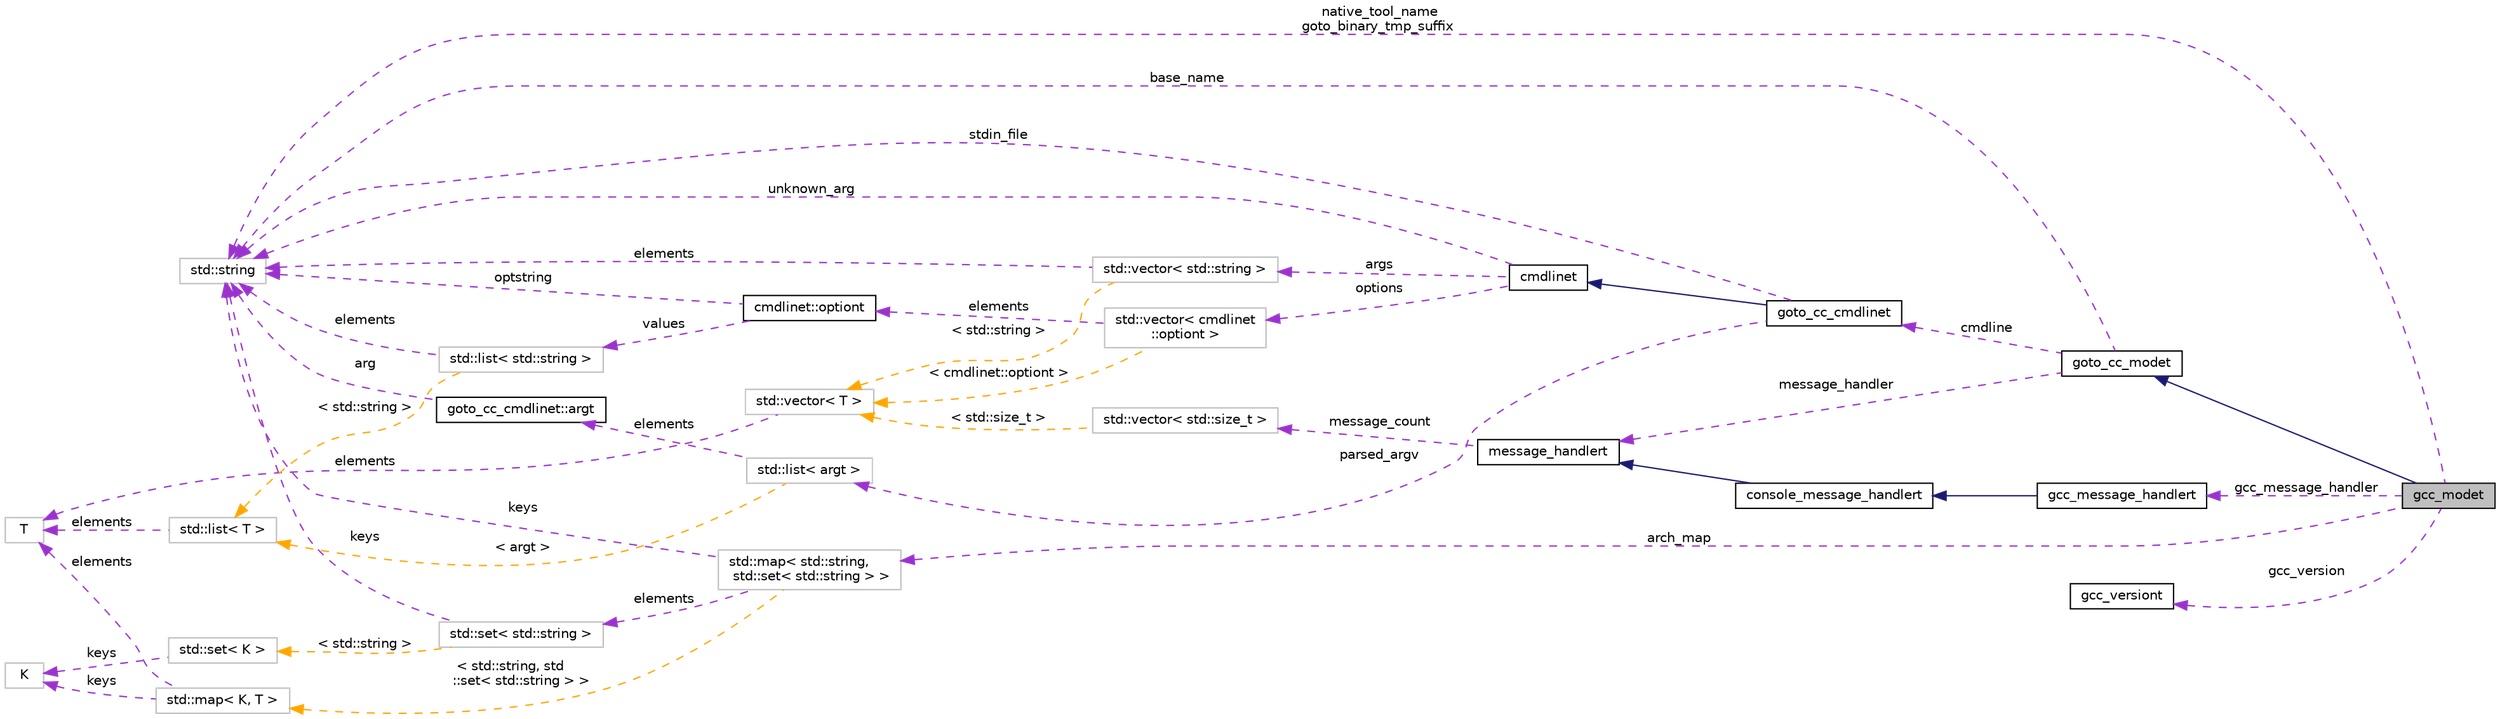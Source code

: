 digraph "gcc_modet"
{
 // LATEX_PDF_SIZE
  bgcolor="transparent";
  edge [fontname="Helvetica",fontsize="10",labelfontname="Helvetica",labelfontsize="10"];
  node [fontname="Helvetica",fontsize="10",shape=record];
  rankdir="LR";
  Node1 [label="gcc_modet",height=0.2,width=0.4,color="black", fillcolor="grey75", style="filled", fontcolor="black",tooltip=" "];
  Node2 -> Node1 [dir="back",color="midnightblue",fontsize="10",style="solid",fontname="Helvetica"];
  Node2 [label="goto_cc_modet",height=0.2,width=0.4,color="black",URL="$classgoto__cc__modet.html",tooltip=" "];
  Node3 -> Node2 [dir="back",color="darkorchid3",fontsize="10",style="dashed",label=" message_handler" ,fontname="Helvetica"];
  Node3 [label="message_handlert",height=0.2,width=0.4,color="black",URL="$classmessage__handlert.html",tooltip=" "];
  Node4 -> Node3 [dir="back",color="darkorchid3",fontsize="10",style="dashed",label=" message_count" ,fontname="Helvetica"];
  Node4 [label="std::vector\< std::size_t \>",height=0.2,width=0.4,color="grey75",tooltip=" "];
  Node5 -> Node4 [dir="back",color="orange",fontsize="10",style="dashed",label=" \< std::size_t \>" ,fontname="Helvetica"];
  Node5 [label="std::vector\< T \>",height=0.2,width=0.4,color="grey75",tooltip="STL class."];
  Node6 -> Node5 [dir="back",color="darkorchid3",fontsize="10",style="dashed",label=" elements" ,fontname="Helvetica"];
  Node6 [label="T",height=0.2,width=0.4,color="grey75",tooltip=" "];
  Node7 -> Node2 [dir="back",color="darkorchid3",fontsize="10",style="dashed",label=" cmdline" ,fontname="Helvetica"];
  Node7 [label="goto_cc_cmdlinet",height=0.2,width=0.4,color="black",URL="$classgoto__cc__cmdlinet.html",tooltip=" "];
  Node8 -> Node7 [dir="back",color="midnightblue",fontsize="10",style="solid",fontname="Helvetica"];
  Node8 [label="cmdlinet",height=0.2,width=0.4,color="black",URL="$classcmdlinet.html",tooltip=" "];
  Node9 -> Node8 [dir="back",color="darkorchid3",fontsize="10",style="dashed",label=" options" ,fontname="Helvetica"];
  Node9 [label="std::vector\< cmdlinet\l::optiont \>",height=0.2,width=0.4,color="grey75",tooltip=" "];
  Node10 -> Node9 [dir="back",color="darkorchid3",fontsize="10",style="dashed",label=" elements" ,fontname="Helvetica"];
  Node10 [label="cmdlinet::optiont",height=0.2,width=0.4,color="black",URL="$structcmdlinet_1_1optiont.html",tooltip=" "];
  Node11 -> Node10 [dir="back",color="darkorchid3",fontsize="10",style="dashed",label=" optstring" ,fontname="Helvetica"];
  Node11 [label="std::string",height=0.2,width=0.4,color="grey75",tooltip="STL class."];
  Node13 -> Node10 [dir="back",color="darkorchid3",fontsize="10",style="dashed",label=" values" ,fontname="Helvetica"];
  Node13 [label="std::list\< std::string \>",height=0.2,width=0.4,color="grey75",tooltip=" "];
  Node11 -> Node13 [dir="back",color="darkorchid3",fontsize="10",style="dashed",label=" elements" ,fontname="Helvetica"];
  Node14 -> Node13 [dir="back",color="orange",fontsize="10",style="dashed",label=" \< std::string \>" ,fontname="Helvetica"];
  Node14 [label="std::list\< T \>",height=0.2,width=0.4,color="grey75",tooltip="STL class."];
  Node6 -> Node14 [dir="back",color="darkorchid3",fontsize="10",style="dashed",label=" elements" ,fontname="Helvetica"];
  Node5 -> Node9 [dir="back",color="orange",fontsize="10",style="dashed",label=" \< cmdlinet::optiont \>" ,fontname="Helvetica"];
  Node11 -> Node8 [dir="back",color="darkorchid3",fontsize="10",style="dashed",label=" unknown_arg" ,fontname="Helvetica"];
  Node15 -> Node8 [dir="back",color="darkorchid3",fontsize="10",style="dashed",label=" args" ,fontname="Helvetica"];
  Node15 [label="std::vector\< std::string \>",height=0.2,width=0.4,color="grey75",tooltip=" "];
  Node11 -> Node15 [dir="back",color="darkorchid3",fontsize="10",style="dashed",label=" elements" ,fontname="Helvetica"];
  Node5 -> Node15 [dir="back",color="orange",fontsize="10",style="dashed",label=" \< std::string \>" ,fontname="Helvetica"];
  Node11 -> Node7 [dir="back",color="darkorchid3",fontsize="10",style="dashed",label=" stdin_file" ,fontname="Helvetica"];
  Node16 -> Node7 [dir="back",color="darkorchid3",fontsize="10",style="dashed",label=" parsed_argv" ,fontname="Helvetica"];
  Node16 [label="std::list\< argt \>",height=0.2,width=0.4,color="grey75",tooltip=" "];
  Node17 -> Node16 [dir="back",color="darkorchid3",fontsize="10",style="dashed",label=" elements" ,fontname="Helvetica"];
  Node17 [label="goto_cc_cmdlinet::argt",height=0.2,width=0.4,color="black",URL="$structgoto__cc__cmdlinet_1_1argt.html",tooltip=" "];
  Node11 -> Node17 [dir="back",color="darkorchid3",fontsize="10",style="dashed",label=" arg" ,fontname="Helvetica"];
  Node14 -> Node16 [dir="back",color="orange",fontsize="10",style="dashed",label=" \< argt \>" ,fontname="Helvetica"];
  Node11 -> Node2 [dir="back",color="darkorchid3",fontsize="10",style="dashed",label=" base_name" ,fontname="Helvetica"];
  Node18 -> Node1 [dir="back",color="darkorchid3",fontsize="10",style="dashed",label=" arch_map" ,fontname="Helvetica"];
  Node18 [label="std::map\< std::string,\l std::set\< std::string \> \>",height=0.2,width=0.4,color="grey75",tooltip=" "];
  Node19 -> Node18 [dir="back",color="darkorchid3",fontsize="10",style="dashed",label=" elements" ,fontname="Helvetica"];
  Node19 [label="std::set\< std::string \>",height=0.2,width=0.4,color="grey75",tooltip=" "];
  Node11 -> Node19 [dir="back",color="darkorchid3",fontsize="10",style="dashed",label=" keys" ,fontname="Helvetica"];
  Node20 -> Node19 [dir="back",color="orange",fontsize="10",style="dashed",label=" \< std::string \>" ,fontname="Helvetica"];
  Node20 [label="std::set\< K \>",height=0.2,width=0.4,color="grey75",tooltip="STL class."];
  Node21 -> Node20 [dir="back",color="darkorchid3",fontsize="10",style="dashed",label=" keys" ,fontname="Helvetica"];
  Node21 [label="K",height=0.2,width=0.4,color="grey75",tooltip=" "];
  Node11 -> Node18 [dir="back",color="darkorchid3",fontsize="10",style="dashed",label=" keys" ,fontname="Helvetica"];
  Node22 -> Node18 [dir="back",color="orange",fontsize="10",style="dashed",label=" \< std::string, std\l::set\< std::string \> \>" ,fontname="Helvetica"];
  Node22 [label="std::map\< K, T \>",height=0.2,width=0.4,color="grey75",tooltip="STL class."];
  Node21 -> Node22 [dir="back",color="darkorchid3",fontsize="10",style="dashed",label=" keys" ,fontname="Helvetica"];
  Node6 -> Node22 [dir="back",color="darkorchid3",fontsize="10",style="dashed",label=" elements" ,fontname="Helvetica"];
  Node11 -> Node1 [dir="back",color="darkorchid3",fontsize="10",style="dashed",label=" native_tool_name\ngoto_binary_tmp_suffix" ,fontname="Helvetica"];
  Node23 -> Node1 [dir="back",color="darkorchid3",fontsize="10",style="dashed",label=" gcc_version" ,fontname="Helvetica"];
  Node23 [label="gcc_versiont",height=0.2,width=0.4,color="black",URL="$classgcc__versiont.html",tooltip=" "];
  Node24 -> Node1 [dir="back",color="darkorchid3",fontsize="10",style="dashed",label=" gcc_message_handler" ,fontname="Helvetica"];
  Node24 [label="gcc_message_handlert",height=0.2,width=0.4,color="black",URL="$classgcc__message__handlert.html",tooltip=" "];
  Node25 -> Node24 [dir="back",color="midnightblue",fontsize="10",style="solid",fontname="Helvetica"];
  Node25 [label="console_message_handlert",height=0.2,width=0.4,color="black",URL="$classconsole__message__handlert.html",tooltip=" "];
  Node3 -> Node25 [dir="back",color="midnightblue",fontsize="10",style="solid",fontname="Helvetica"];
}
